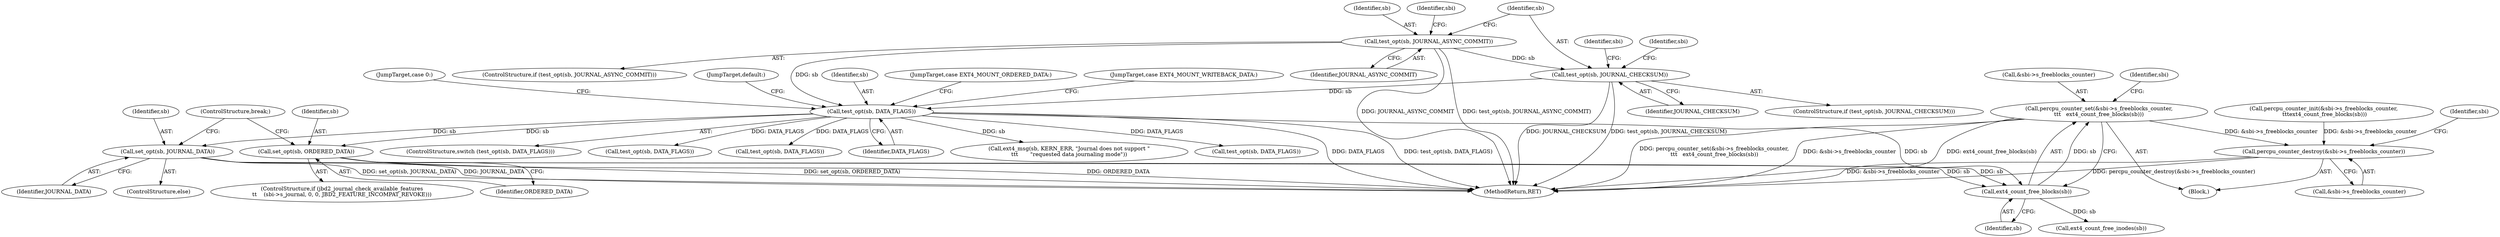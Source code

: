 digraph "0_linux_0449641130f5652b344ef6fa39fa019d7e94660a@pointer" {
"1001658" [label="(Call,percpu_counter_set(&sbi->s_freeblocks_counter,\n\t\t\t   ext4_count_free_blocks(sb)))"];
"1001663" [label="(Call,ext4_count_free_blocks(sb))"];
"1001611" [label="(Call,test_opt(sb, DATA_FLAGS))"];
"1001570" [label="(Call,test_opt(sb, JOURNAL_ASYNC_COMMIT))"];
"1001583" [label="(Call,test_opt(sb, JOURNAL_CHECKSUM))"];
"1001628" [label="(Call,set_opt(sb, JOURNAL_DATA))"];
"1001624" [label="(Call,set_opt(sb, ORDERED_DATA))"];
"1002140" [label="(Call,percpu_counter_destroy(&sbi->s_freeblocks_counter))"];
"1001357" [label="(Call,percpu_counter_init(&sbi->s_freeblocks_counter,\n \t\t\text4_count_free_blocks(sb)))"];
"1001664" [label="(Identifier,sb)"];
"1001585" [label="(Identifier,JOURNAL_CHECKSUM)"];
"1002140" [label="(Call,percpu_counter_destroy(&sbi->s_freeblocks_counter))"];
"1001572" [label="(Identifier,JOURNAL_ASYNC_COMMIT)"];
"1001583" [label="(Call,test_opt(sb, JOURNAL_CHECKSUM))"];
"1001576" [label="(Identifier,sbi)"];
"1002141" [label="(Call,&sbi->s_freeblocks_counter)"];
"1001663" [label="(Call,ext4_count_free_blocks(sb))"];
"1000124" [label="(Block,)"];
"1001612" [label="(Identifier,sb)"];
"1001624" [label="(Call,set_opt(sb, ORDERED_DATA))"];
"1001632" [label="(JumpTarget,case EXT4_MOUNT_ORDERED_DATA:)"];
"1001616" [label="(ControlStructure,if (jbd2_journal_check_available_features\n\t\t    (sbi->s_journal, 0, 0, JBD2_FEATURE_INCOMPAT_REVOKE)))"];
"1001659" [label="(Call,&sbi->s_freeblocks_counter)"];
"1001582" [label="(ControlStructure,if (test_opt(sb, JOURNAL_CHECKSUM)))"];
"1001589" [label="(Identifier,sbi)"];
"1001626" [label="(Identifier,ORDERED_DATA)"];
"1001628" [label="(Call,set_opt(sb, JOURNAL_DATA))"];
"1001571" [label="(Identifier,sb)"];
"1001613" [label="(Identifier,DATA_FLAGS)"];
"1001570" [label="(Call,test_opt(sb, JOURNAL_ASYNC_COMMIT))"];
"1001629" [label="(Identifier,sb)"];
"1002148" [label="(Identifier,sbi)"];
"1001860" [label="(Call,test_opt(sb, DATA_FLAGS))"];
"1001633" [label="(JumpTarget,case EXT4_MOUNT_WRITEBACK_DATA:)"];
"1002227" [label="(MethodReturn,RET)"];
"1001631" [label="(ControlStructure,break;)"];
"1001569" [label="(ControlStructure,if (test_opt(sb, JOURNAL_ASYNC_COMMIT)))"];
"1001615" [label="(JumpTarget,case 0:)"];
"1001610" [label="(ControlStructure,switch (test_opt(sb, DATA_FLAGS)))"];
"1001630" [label="(Identifier,JOURNAL_DATA)"];
"1001625" [label="(Identifier,sb)"];
"1001627" [label="(ControlStructure,else)"];
"1001611" [label="(Call,test_opt(sb, DATA_FLAGS))"];
"1001668" [label="(Identifier,sbi)"];
"1001879" [label="(Call,test_opt(sb, DATA_FLAGS))"];
"1001658" [label="(Call,percpu_counter_set(&sbi->s_freeblocks_counter,\n\t\t\t   ext4_count_free_blocks(sb)))"];
"1002009" [label="(Call,test_opt(sb, DATA_FLAGS))"];
"1001649" [label="(JumpTarget,default:)"];
"1001670" [label="(Call,ext4_count_free_inodes(sb))"];
"1001644" [label="(Call,ext4_msg(sb, KERN_ERR, \"Journal does not support \"\n\t\t\t       \"requested data journaling mode\"))"];
"1001605" [label="(Identifier,sbi)"];
"1001584" [label="(Identifier,sb)"];
"1001658" -> "1000124"  [label="AST: "];
"1001658" -> "1001663"  [label="CFG: "];
"1001659" -> "1001658"  [label="AST: "];
"1001663" -> "1001658"  [label="AST: "];
"1001668" -> "1001658"  [label="CFG: "];
"1001658" -> "1002227"  [label="DDG: percpu_counter_set(&sbi->s_freeblocks_counter,\n\t\t\t   ext4_count_free_blocks(sb))"];
"1001658" -> "1002227"  [label="DDG: &sbi->s_freeblocks_counter"];
"1001658" -> "1002227"  [label="DDG: ext4_count_free_blocks(sb)"];
"1001663" -> "1001658"  [label="DDG: sb"];
"1001658" -> "1002140"  [label="DDG: &sbi->s_freeblocks_counter"];
"1001663" -> "1001664"  [label="CFG: "];
"1001664" -> "1001663"  [label="AST: "];
"1001611" -> "1001663"  [label="DDG: sb"];
"1001628" -> "1001663"  [label="DDG: sb"];
"1001624" -> "1001663"  [label="DDG: sb"];
"1001663" -> "1001670"  [label="DDG: sb"];
"1001611" -> "1001610"  [label="AST: "];
"1001611" -> "1001613"  [label="CFG: "];
"1001612" -> "1001611"  [label="AST: "];
"1001613" -> "1001611"  [label="AST: "];
"1001615" -> "1001611"  [label="CFG: "];
"1001632" -> "1001611"  [label="CFG: "];
"1001633" -> "1001611"  [label="CFG: "];
"1001649" -> "1001611"  [label="CFG: "];
"1001611" -> "1002227"  [label="DDG: test_opt(sb, DATA_FLAGS)"];
"1001611" -> "1002227"  [label="DDG: DATA_FLAGS"];
"1001570" -> "1001611"  [label="DDG: sb"];
"1001583" -> "1001611"  [label="DDG: sb"];
"1001611" -> "1001624"  [label="DDG: sb"];
"1001611" -> "1001628"  [label="DDG: sb"];
"1001611" -> "1001644"  [label="DDG: sb"];
"1001611" -> "1001860"  [label="DDG: DATA_FLAGS"];
"1001611" -> "1001879"  [label="DDG: DATA_FLAGS"];
"1001611" -> "1002009"  [label="DDG: DATA_FLAGS"];
"1001570" -> "1001569"  [label="AST: "];
"1001570" -> "1001572"  [label="CFG: "];
"1001571" -> "1001570"  [label="AST: "];
"1001572" -> "1001570"  [label="AST: "];
"1001576" -> "1001570"  [label="CFG: "];
"1001584" -> "1001570"  [label="CFG: "];
"1001570" -> "1002227"  [label="DDG: JOURNAL_ASYNC_COMMIT"];
"1001570" -> "1002227"  [label="DDG: test_opt(sb, JOURNAL_ASYNC_COMMIT)"];
"1001570" -> "1001583"  [label="DDG: sb"];
"1001583" -> "1001582"  [label="AST: "];
"1001583" -> "1001585"  [label="CFG: "];
"1001584" -> "1001583"  [label="AST: "];
"1001585" -> "1001583"  [label="AST: "];
"1001589" -> "1001583"  [label="CFG: "];
"1001605" -> "1001583"  [label="CFG: "];
"1001583" -> "1002227"  [label="DDG: test_opt(sb, JOURNAL_CHECKSUM)"];
"1001583" -> "1002227"  [label="DDG: JOURNAL_CHECKSUM"];
"1001628" -> "1001627"  [label="AST: "];
"1001628" -> "1001630"  [label="CFG: "];
"1001629" -> "1001628"  [label="AST: "];
"1001630" -> "1001628"  [label="AST: "];
"1001631" -> "1001628"  [label="CFG: "];
"1001628" -> "1002227"  [label="DDG: set_opt(sb, JOURNAL_DATA)"];
"1001628" -> "1002227"  [label="DDG: JOURNAL_DATA"];
"1001624" -> "1001616"  [label="AST: "];
"1001624" -> "1001626"  [label="CFG: "];
"1001625" -> "1001624"  [label="AST: "];
"1001626" -> "1001624"  [label="AST: "];
"1001631" -> "1001624"  [label="CFG: "];
"1001624" -> "1002227"  [label="DDG: set_opt(sb, ORDERED_DATA)"];
"1001624" -> "1002227"  [label="DDG: ORDERED_DATA"];
"1002140" -> "1000124"  [label="AST: "];
"1002140" -> "1002141"  [label="CFG: "];
"1002141" -> "1002140"  [label="AST: "];
"1002148" -> "1002140"  [label="CFG: "];
"1002140" -> "1002227"  [label="DDG: percpu_counter_destroy(&sbi->s_freeblocks_counter)"];
"1002140" -> "1002227"  [label="DDG: &sbi->s_freeblocks_counter"];
"1001357" -> "1002140"  [label="DDG: &sbi->s_freeblocks_counter"];
}

